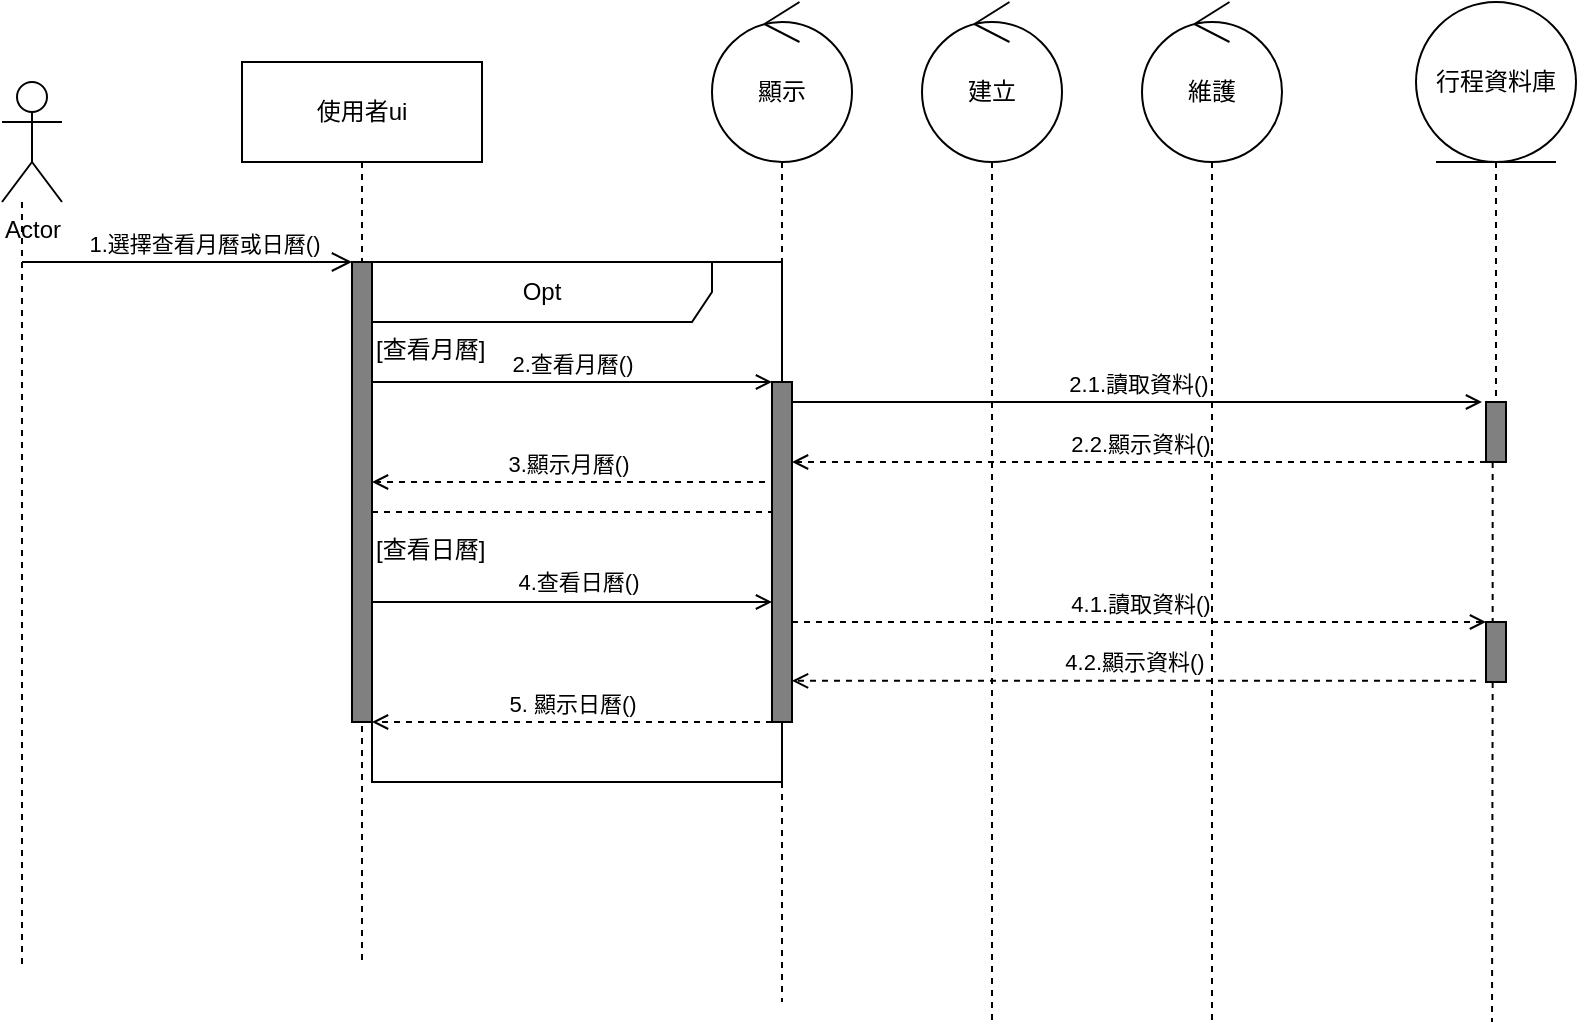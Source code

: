 <mxfile version="25.0.3">
  <diagram name="第 1 页" id="x79DfxnwyBFoaVYWa-ME">
    <mxGraphModel dx="989" dy="532" grid="1" gridSize="10" guides="1" tooltips="1" connect="1" arrows="1" fold="1" page="1" pageScale="1" pageWidth="3300" pageHeight="4681" math="0" shadow="0">
      <root>
        <mxCell id="0" />
        <mxCell id="1" parent="0" />
        <mxCell id="AN60eJWAK5SgZAsSh-RL-7" value="顯示" style="ellipse;shape=umlControl;whiteSpace=wrap;html=1;" parent="1" vertex="1">
          <mxGeometry x="425" y="10" width="70" height="80" as="geometry" />
        </mxCell>
        <mxCell id="AN60eJWAK5SgZAsSh-RL-8" value="行程資料庫" style="ellipse;shape=umlEntity;whiteSpace=wrap;html=1;" parent="1" vertex="1">
          <mxGeometry x="777" y="10" width="80" height="80" as="geometry" />
        </mxCell>
        <mxCell id="AN60eJWAK5SgZAsSh-RL-10" value="Actor" style="shape=umlActor;verticalLabelPosition=bottom;verticalAlign=top;html=1;" parent="1" vertex="1">
          <mxGeometry x="70" y="50" width="30" height="60" as="geometry" />
        </mxCell>
        <mxCell id="AN60eJWAK5SgZAsSh-RL-11" value="使用者ui" style="shape=umlLifeline;perimeter=lifelinePerimeter;whiteSpace=wrap;html=1;container=1;dropTarget=0;collapsible=0;recursiveResize=0;outlineConnect=0;portConstraint=eastwest;newEdgeStyle={&quot;curved&quot;:0,&quot;rounded&quot;:0};size=50;" parent="1" vertex="1">
          <mxGeometry x="190" y="40" width="120" height="450" as="geometry" />
        </mxCell>
        <mxCell id="AN60eJWAK5SgZAsSh-RL-13" value="" style="html=1;points=[[0,0,0,0,5],[0,1,0,0,-5],[1,0,0,0,5],[1,1,0,0,-5]];perimeter=orthogonalPerimeter;outlineConnect=0;targetShapes=umlLifeline;portConstraint=eastwest;newEdgeStyle={&quot;curved&quot;:0,&quot;rounded&quot;:0};fillColor=#808080;" parent="AN60eJWAK5SgZAsSh-RL-11" vertex="1">
          <mxGeometry x="55" y="100" width="10" height="230" as="geometry" />
        </mxCell>
        <mxCell id="AN60eJWAK5SgZAsSh-RL-14" value="&lt;font style=&quot;vertical-align: inherit;&quot;&gt;&lt;font style=&quot;vertical-align: inherit;&quot;&gt;Opt&lt;/font&gt;&lt;/font&gt;" style="shape=umlFrame;whiteSpace=wrap;html=1;pointerEvents=0;recursiveResize=0;container=1;collapsible=0;width=170;" parent="1" vertex="1">
          <mxGeometry x="255" y="140" width="205" height="260" as="geometry" />
        </mxCell>
        <mxCell id="AN60eJWAK5SgZAsSh-RL-15" value="&lt;font style=&quot;vertical-align: inherit;&quot;&gt;&lt;font style=&quot;vertical-align: inherit;&quot;&gt;[查看月曆]&lt;/font&gt;&lt;/font&gt;" style="text;html=1;" parent="AN60eJWAK5SgZAsSh-RL-14" vertex="1">
          <mxGeometry width="60" height="20" relative="1" as="geometry">
            <mxPoint y="30" as="offset" />
          </mxGeometry>
        </mxCell>
        <mxCell id="LllymJ43TnrRqsEVC5Kz-8" value="&lt;font style=&quot;vertical-align: inherit;&quot;&gt;&lt;font style=&quot;vertical-align: inherit;&quot;&gt;[查看日曆]&lt;/font&gt;&lt;/font&gt;" style="text;html=1;" vertex="1" parent="AN60eJWAK5SgZAsSh-RL-14">
          <mxGeometry y="130" width="60" height="20" as="geometry" />
        </mxCell>
        <mxCell id="AN60eJWAK5SgZAsSh-RL-20" value="&lt;font style=&quot;vertical-align: inherit;&quot;&gt;&lt;font style=&quot;vertical-align: inherit;&quot;&gt;&lt;font style=&quot;vertical-align: inherit;&quot;&gt;&lt;font style=&quot;vertical-align: inherit;&quot;&gt;3.顯示月曆()&lt;/font&gt;&lt;/font&gt;&lt;/font&gt;&lt;/font&gt;" style="html=1;verticalAlign=bottom;labelBackgroundColor=none;endArrow=open;endFill=0;dashed=1;rounded=0;" parent="AN60eJWAK5SgZAsSh-RL-14" target="AN60eJWAK5SgZAsSh-RL-13" edge="1">
          <mxGeometry x="-0.0" width="160" relative="1" as="geometry">
            <mxPoint x="196.51" y="110.0" as="sourcePoint" />
            <mxPoint x="-0.005" y="110.0" as="targetPoint" />
            <mxPoint as="offset" />
          </mxGeometry>
        </mxCell>
        <mxCell id="AN60eJWAK5SgZAsSh-RL-27" value="" style="html=1;verticalAlign=bottom;labelBackgroundColor=none;endArrow=open;endFill=0;rounded=0;" parent="AN60eJWAK5SgZAsSh-RL-14" edge="1">
          <mxGeometry width="160" relative="1" as="geometry">
            <mxPoint y="170" as="sourcePoint" />
            <mxPoint x="200" y="170" as="targetPoint" />
            <Array as="points">
              <mxPoint x="95" y="170" />
            </Array>
          </mxGeometry>
        </mxCell>
        <mxCell id="LllymJ43TnrRqsEVC5Kz-6" value="4.查看日曆()" style="edgeLabel;html=1;align=center;verticalAlign=middle;resizable=0;points=[];" vertex="1" connectable="0" parent="AN60eJWAK5SgZAsSh-RL-27">
          <mxGeometry x="0.111" y="1" relative="1" as="geometry">
            <mxPoint x="-8" y="-9" as="offset" />
          </mxGeometry>
        </mxCell>
        <mxCell id="AN60eJWAK5SgZAsSh-RL-19" value="&lt;font style=&quot;vertical-align: inherit;&quot;&gt;&lt;font style=&quot;vertical-align: inherit;&quot;&gt;&lt;font style=&quot;vertical-align: inherit;&quot;&gt;&lt;font style=&quot;vertical-align: inherit;&quot;&gt;&lt;font style=&quot;vertical-align: inherit;&quot;&gt;&lt;font style=&quot;vertical-align: inherit;&quot;&gt;&lt;font style=&quot;vertical-align: inherit;&quot;&gt;&lt;font style=&quot;vertical-align: inherit;&quot;&gt;&lt;font style=&quot;vertical-align: inherit;&quot;&gt;&lt;font style=&quot;vertical-align: inherit;&quot;&gt;5. 顯示日&lt;/font&gt;&lt;/font&gt;&lt;/font&gt;&lt;/font&gt;&lt;/font&gt;&lt;/font&gt;&lt;/font&gt;&lt;/font&gt;&lt;/font&gt;&lt;/font&gt;&lt;span style=&quot;background-color: initial;&quot;&gt;&lt;font style=&quot;vertical-align: inherit;&quot;&gt;&lt;font style=&quot;vertical-align: inherit;&quot;&gt;曆()&lt;/font&gt;&lt;/font&gt;&lt;/span&gt;" style="html=1;verticalAlign=bottom;labelBackgroundColor=none;endArrow=open;endFill=0;dashed=1;rounded=0;exitX=0;exitY=1;exitDx=0;exitDy=-5;exitPerimeter=0;" parent="AN60eJWAK5SgZAsSh-RL-14" edge="1" target="AN60eJWAK5SgZAsSh-RL-13">
          <mxGeometry x="0.004" width="160" relative="1" as="geometry">
            <mxPoint x="200" y="230" as="sourcePoint" />
            <mxPoint x="-5" y="230" as="targetPoint" />
            <mxPoint as="offset" />
          </mxGeometry>
        </mxCell>
        <mxCell id="AN60eJWAK5SgZAsSh-RL-21" value="" style="endArrow=open;startArrow=none;endFill=0;startFill=0;endSize=8;html=1;verticalAlign=bottom;labelBackgroundColor=none;strokeWidth=1;rounded=0;" parent="1" target="AN60eJWAK5SgZAsSh-RL-13" edge="1">
          <mxGeometry width="160" relative="1" as="geometry">
            <mxPoint x="80" y="140" as="sourcePoint" />
            <mxPoint x="225" y="140" as="targetPoint" />
          </mxGeometry>
        </mxCell>
        <mxCell id="AN60eJWAK5SgZAsSh-RL-22" value="&lt;font style=&quot;vertical-align: inherit;&quot;&gt;&lt;font style=&quot;vertical-align: inherit;&quot;&gt;&lt;font style=&quot;vertical-align: inherit;&quot;&gt;&lt;font style=&quot;vertical-align: inherit;&quot;&gt;&lt;font style=&quot;vertical-align: inherit;&quot;&gt;&lt;font style=&quot;vertical-align: inherit;&quot;&gt;1.選擇查看月曆或日曆()&lt;/font&gt;&lt;/font&gt;&lt;/font&gt;&lt;/font&gt;&lt;/font&gt;&lt;/font&gt;" style="edgeLabel;html=1;align=center;verticalAlign=middle;resizable=0;points=[];" parent="AN60eJWAK5SgZAsSh-RL-21" vertex="1" connectable="0">
          <mxGeometry x="0.084" y="9" relative="1" as="geometry">
            <mxPoint x="1" as="offset" />
          </mxGeometry>
        </mxCell>
        <mxCell id="AN60eJWAK5SgZAsSh-RL-26" value="" style="endArrow=none;startArrow=none;endFill=0;startFill=0;endSize=8;html=1;verticalAlign=bottom;labelBackgroundColor=none;strokeWidth=1;rounded=0;exitX=0.333;exitY=1;exitDx=0;exitDy=0;exitPerimeter=0;dashed=1;" parent="1" source="AN60eJWAK5SgZAsSh-RL-10" edge="1">
          <mxGeometry width="160" relative="1" as="geometry">
            <mxPoint x="70" y="210" as="sourcePoint" />
            <mxPoint x="80" y="491.333" as="targetPoint" />
          </mxGeometry>
        </mxCell>
        <mxCell id="AN60eJWAK5SgZAsSh-RL-28" value="" style="endArrow=none;startArrow=none;endFill=0;startFill=0;endSize=8;html=1;verticalAlign=bottom;labelBackgroundColor=none;strokeWidth=1;rounded=0;exitX=0.333;exitY=1;exitDx=0;exitDy=0;exitPerimeter=0;dashed=1;" parent="1" source="LllymJ43TnrRqsEVC5Kz-9" edge="1">
          <mxGeometry width="160" relative="1" as="geometry">
            <mxPoint x="716.5" y="120" as="sourcePoint" />
            <mxPoint x="815" y="520" as="targetPoint" />
          </mxGeometry>
        </mxCell>
        <mxCell id="AN60eJWAK5SgZAsSh-RL-35" value="&lt;font style=&quot;vertical-align: inherit;&quot;&gt;&lt;font style=&quot;vertical-align: inherit;&quot;&gt;&lt;font style=&quot;vertical-align: inherit;&quot;&gt;&lt;font style=&quot;vertical-align: inherit;&quot;&gt;&lt;font style=&quot;vertical-align: inherit;&quot;&gt;&lt;font style=&quot;vertical-align: inherit;&quot;&gt;&lt;font style=&quot;vertical-align: inherit;&quot;&gt;&lt;font style=&quot;vertical-align: inherit;&quot;&gt;&lt;font style=&quot;vertical-align: inherit;&quot;&gt;&lt;font style=&quot;vertical-align: inherit;&quot;&gt;2.1.讀取資料()&lt;/font&gt;&lt;/font&gt;&lt;/font&gt;&lt;/font&gt;&lt;/font&gt;&lt;/font&gt;&lt;/font&gt;&lt;/font&gt;&lt;/font&gt;&lt;/font&gt;" style="html=1;verticalAlign=bottom;labelBackgroundColor=none;endArrow=open;endFill=0;rounded=0;" parent="1" edge="1" source="AN60eJWAK5SgZAsSh-RL-12">
          <mxGeometry x="-0.0" width="160" relative="1" as="geometry">
            <mxPoint x="610" y="220" as="sourcePoint" />
            <mxPoint x="810" y="210" as="targetPoint" />
            <mxPoint as="offset" />
          </mxGeometry>
        </mxCell>
        <mxCell id="AN60eJWAK5SgZAsSh-RL-36" value="&lt;font style=&quot;vertical-align: inherit;&quot;&gt;&lt;font style=&quot;vertical-align: inherit;&quot;&gt;&lt;font style=&quot;vertical-align: inherit;&quot;&gt;&lt;font style=&quot;vertical-align: inherit;&quot;&gt;2.2.顯示資料()&lt;/font&gt;&lt;/font&gt;&lt;/font&gt;&lt;/font&gt;" style="html=1;verticalAlign=bottom;labelBackgroundColor=none;endArrow=open;endFill=0;dashed=1;rounded=0;" parent="1" edge="1" target="AN60eJWAK5SgZAsSh-RL-12">
          <mxGeometry x="-0.0" width="160" relative="1" as="geometry">
            <mxPoint x="812" y="240" as="sourcePoint" />
            <mxPoint x="465" y="240" as="targetPoint" />
            <mxPoint as="offset" />
          </mxGeometry>
        </mxCell>
        <mxCell id="AN60eJWAK5SgZAsSh-RL-39" value="" style="endArrow=none;startArrow=none;endFill=0;startFill=0;endSize=8;html=1;verticalAlign=bottom;labelBackgroundColor=none;strokeWidth=1;rounded=0;exitX=0.5;exitY=1;exitDx=0;exitDy=0;dashed=1;" parent="1" target="AN60eJWAK5SgZAsSh-RL-38" edge="1" source="AN60eJWAK5SgZAsSh-RL-8">
          <mxGeometry width="160" relative="1" as="geometry">
            <mxPoint x="816.5" y="120" as="sourcePoint" />
            <mxPoint x="816.5" y="501.333" as="targetPoint" />
          </mxGeometry>
        </mxCell>
        <mxCell id="AN60eJWAK5SgZAsSh-RL-38" value="" style="html=1;points=[[0,0,0,0,5],[0,1,0,0,-5],[1,0,0,0,5],[1,1,0,0,-5]];perimeter=orthogonalPerimeter;outlineConnect=0;targetShapes=umlLifeline;portConstraint=eastwest;newEdgeStyle={&quot;curved&quot;:0,&quot;rounded&quot;:0};fillColor=#808080;" parent="1" vertex="1">
          <mxGeometry x="812" y="210" width="10" height="30" as="geometry" />
        </mxCell>
        <mxCell id="AN60eJWAK5SgZAsSh-RL-43" value="&lt;font style=&quot;vertical-align: inherit;&quot;&gt;&lt;font style=&quot;vertical-align: inherit;&quot;&gt;&lt;font style=&quot;vertical-align: inherit;&quot;&gt;&lt;font style=&quot;vertical-align: inherit;&quot;&gt;4.2.顯示資料()&lt;/font&gt;&lt;/font&gt;&lt;/font&gt;&lt;/font&gt;" style="html=1;verticalAlign=bottom;labelBackgroundColor=none;endArrow=open;endFill=0;dashed=1;rounded=0;" parent="1" edge="1" target="AN60eJWAK5SgZAsSh-RL-12">
          <mxGeometry x="-0.0" width="160" relative="1" as="geometry">
            <mxPoint x="807" y="349.43" as="sourcePoint" />
            <mxPoint x="460" y="349.43" as="targetPoint" />
            <mxPoint as="offset" />
          </mxGeometry>
        </mxCell>
        <mxCell id="AN60eJWAK5SgZAsSh-RL-32" value="" style="endArrow=none;startArrow=none;endFill=0;startFill=0;endSize=8;html=1;verticalAlign=bottom;labelBackgroundColor=none;strokeWidth=1;rounded=0;dashed=1;" parent="1" edge="1" source="AN60eJWAK5SgZAsSh-RL-12">
          <mxGeometry width="160" relative="1" as="geometry">
            <mxPoint x="450.004" y="74.856" as="sourcePoint" />
            <mxPoint x="460" y="510" as="targetPoint" />
          </mxGeometry>
        </mxCell>
        <mxCell id="LllymJ43TnrRqsEVC5Kz-2" value="建立&lt;span style=&quot;color: rgba(0, 0, 0, 0); font-family: monospace; font-size: 0px; text-align: start; text-wrap-mode: nowrap;&quot;&gt;%3CmxGraphModel%3E%3Croot%3E%3CmxCell%20id%3D%220%22%2F%3E%3CmxCell%20id%3D%221%22%20parent%3D%220%22%2F%3E%3CmxCell%20id%3D%222%22%20value%3D%22%E9%A1%AF%E7%A4%BA%22%20style%3D%22ellipse%3Bshape%3DumlControl%3BwhiteSpace%3Dwrap%3Bhtml%3D1%3B%22%20vertex%3D%221%22%20parent%3D%221%22%3E%3CmxGeometry%20x%3D%22405%22%20width%3D%2270%22%20height%3D%2280%22%20as%3D%22geometry%22%2F%3E%3C%2FmxCell%3E%3CmxCell%20id%3D%223%22%20value%3D%22%22%20style%3D%22endArrow%3Dnone%3BstartArrow%3Dnone%3BendFill%3D0%3BstartFill%3D0%3BendSize%3D8%3Bhtml%3D1%3BverticalAlign%3Dbottom%3BlabelBackgroundColor%3Dnone%3BstrokeWidth%3D1%3Brounded%3D0%3Bdashed%3D1%3B%22%20edge%3D%221%22%20source%3D%222%22%20parent%3D%221%22%3E%3CmxGeometry%20width%3D%22160%22%20relative%3D%221%22%20as%3D%22geometry%22%3E%3CmxPoint%20x%3D%22450.004%22%20y%3D%2274.856%22%20as%3D%22sourcePoint%22%2F%3E%3CmxPoint%20x%3D%22440%22%20y%3D%22510%22%20as%3D%22targetPoint%22%2F%3E%3C%2FmxGeometry%3E%3C%2FmxCell%3E%3C%2Froot%3E%3C%2FmxGraphModel%3E&lt;/span&gt;" style="ellipse;shape=umlControl;whiteSpace=wrap;html=1;" vertex="1" parent="1">
          <mxGeometry x="530" y="10" width="70" height="80" as="geometry" />
        </mxCell>
        <mxCell id="LllymJ43TnrRqsEVC5Kz-3" value="" style="endArrow=none;startArrow=none;endFill=0;startFill=0;endSize=8;html=1;verticalAlign=bottom;labelBackgroundColor=none;strokeWidth=1;rounded=0;dashed=1;" edge="1" parent="1" source="LllymJ43TnrRqsEVC5Kz-2">
          <mxGeometry width="160" relative="1" as="geometry">
            <mxPoint x="575.004" y="84.856" as="sourcePoint" />
            <mxPoint x="565" y="520" as="targetPoint" />
          </mxGeometry>
        </mxCell>
        <mxCell id="LllymJ43TnrRqsEVC5Kz-4" value="維護" style="ellipse;shape=umlControl;whiteSpace=wrap;html=1;" vertex="1" parent="1">
          <mxGeometry x="640" y="10" width="70" height="80" as="geometry" />
        </mxCell>
        <mxCell id="LllymJ43TnrRqsEVC5Kz-5" value="" style="endArrow=none;startArrow=none;endFill=0;startFill=0;endSize=8;html=1;verticalAlign=bottom;labelBackgroundColor=none;strokeWidth=1;rounded=0;dashed=1;" edge="1" parent="1" source="LllymJ43TnrRqsEVC5Kz-4">
          <mxGeometry width="160" relative="1" as="geometry">
            <mxPoint x="685.004" y="84.856" as="sourcePoint" />
            <mxPoint x="675" y="520" as="targetPoint" />
          </mxGeometry>
        </mxCell>
        <mxCell id="LllymJ43TnrRqsEVC5Kz-7" value="" style="endArrow=none;dashed=1;html=1;rounded=0;" edge="1" parent="1" source="AN60eJWAK5SgZAsSh-RL-13" target="AN60eJWAK5SgZAsSh-RL-12">
          <mxGeometry width="50" height="50" relative="1" as="geometry">
            <mxPoint x="380" y="310" as="sourcePoint" />
            <mxPoint x="430" y="260" as="targetPoint" />
            <Array as="points">
              <mxPoint x="370" y="265" />
            </Array>
          </mxGeometry>
        </mxCell>
        <mxCell id="LllymJ43TnrRqsEVC5Kz-11" value="&lt;font style=&quot;vertical-align: inherit;&quot;&gt;&lt;font style=&quot;vertical-align: inherit;&quot;&gt;&lt;font style=&quot;vertical-align: inherit;&quot;&gt;&lt;font style=&quot;vertical-align: inherit;&quot;&gt;4.1.讀取資料()&lt;/font&gt;&lt;/font&gt;&lt;/font&gt;&lt;/font&gt;" style="html=1;verticalAlign=bottom;labelBackgroundColor=none;endArrow=open;endFill=0;dashed=1;rounded=0;" edge="1" parent="1" source="AN60eJWAK5SgZAsSh-RL-12" target="LllymJ43TnrRqsEVC5Kz-9">
          <mxGeometry x="-0.0" width="160" relative="1" as="geometry">
            <mxPoint x="726" y="331" as="sourcePoint" />
            <mxPoint x="810" y="320" as="targetPoint" />
            <mxPoint as="offset" />
          </mxGeometry>
        </mxCell>
        <mxCell id="LllymJ43TnrRqsEVC5Kz-12" value="" style="endArrow=none;startArrow=none;endFill=0;startFill=0;endSize=8;html=1;verticalAlign=bottom;labelBackgroundColor=none;strokeWidth=1;rounded=0;exitX=0.333;exitY=1;exitDx=0;exitDy=0;exitPerimeter=0;dashed=1;" edge="1" parent="1" source="AN60eJWAK5SgZAsSh-RL-38" target="LllymJ43TnrRqsEVC5Kz-9">
          <mxGeometry width="160" relative="1" as="geometry">
            <mxPoint x="815" y="240" as="sourcePoint" />
            <mxPoint x="815" y="520" as="targetPoint" />
          </mxGeometry>
        </mxCell>
        <mxCell id="LllymJ43TnrRqsEVC5Kz-9" value="" style="html=1;points=[[0,0,0,0,5],[0,1,0,0,-5],[1,0,0,0,5],[1,1,0,0,-5]];perimeter=orthogonalPerimeter;outlineConnect=0;targetShapes=umlLifeline;portConstraint=eastwest;newEdgeStyle={&quot;curved&quot;:0,&quot;rounded&quot;:0};fillColor=#808080;" vertex="1" parent="1">
          <mxGeometry x="812" y="320" width="10" height="30" as="geometry" />
        </mxCell>
        <mxCell id="LllymJ43TnrRqsEVC5Kz-13" value="" style="endArrow=none;startArrow=none;endFill=0;startFill=0;endSize=8;html=1;verticalAlign=bottom;labelBackgroundColor=none;strokeWidth=1;rounded=0;dashed=1;" edge="1" parent="1" source="AN60eJWAK5SgZAsSh-RL-7" target="AN60eJWAK5SgZAsSh-RL-12">
          <mxGeometry width="160" relative="1" as="geometry">
            <mxPoint x="460" y="90" as="sourcePoint" />
            <mxPoint x="460" y="510" as="targetPoint" />
          </mxGeometry>
        </mxCell>
        <mxCell id="AN60eJWAK5SgZAsSh-RL-12" value="" style="html=1;points=[[0,0,0,0,5],[0,1,0,0,-5],[1,0,0,0,5],[1,1,0,0,-5]];perimeter=orthogonalPerimeter;outlineConnect=0;targetShapes=umlLifeline;portConstraint=eastwest;newEdgeStyle={&quot;curved&quot;:0,&quot;rounded&quot;:0};fillColor=#808080;" parent="1" vertex="1">
          <mxGeometry x="455" y="200" width="10" height="170" as="geometry" />
        </mxCell>
        <mxCell id="AN60eJWAK5SgZAsSh-RL-17" value="&lt;font style=&quot;vertical-align: inherit;&quot;&gt;&lt;font style=&quot;vertical-align: inherit;&quot;&gt;&lt;font style=&quot;vertical-align: inherit;&quot;&gt;&lt;font style=&quot;vertical-align: inherit;&quot;&gt;&lt;font style=&quot;vertical-align: inherit;&quot;&gt;&lt;font style=&quot;vertical-align: inherit;&quot;&gt;&lt;font style=&quot;vertical-align: inherit;&quot;&gt;&lt;font style=&quot;vertical-align: inherit;&quot;&gt;&lt;font style=&quot;vertical-align: inherit;&quot;&gt;&lt;font style=&quot;vertical-align: inherit;&quot;&gt;2.查看月曆()&lt;/font&gt;&lt;/font&gt;&lt;/font&gt;&lt;/font&gt;&lt;/font&gt;&lt;/font&gt;&lt;/font&gt;&lt;/font&gt;&lt;/font&gt;&lt;/font&gt;" style="html=1;verticalAlign=bottom;labelBackgroundColor=none;endArrow=open;endFill=0;rounded=0;exitX=0;exitY=0.231;exitDx=0;exitDy=0;exitPerimeter=0;" parent="1" target="AN60eJWAK5SgZAsSh-RL-12" edge="1" source="AN60eJWAK5SgZAsSh-RL-14">
          <mxGeometry x="-0.0" width="160" relative="1" as="geometry">
            <mxPoint x="275" y="195.9" as="sourcePoint" />
            <mxPoint x="482.48" y="200.0" as="targetPoint" />
            <mxPoint as="offset" />
            <Array as="points">
              <mxPoint x="440" y="200" />
            </Array>
          </mxGeometry>
        </mxCell>
      </root>
    </mxGraphModel>
  </diagram>
</mxfile>
